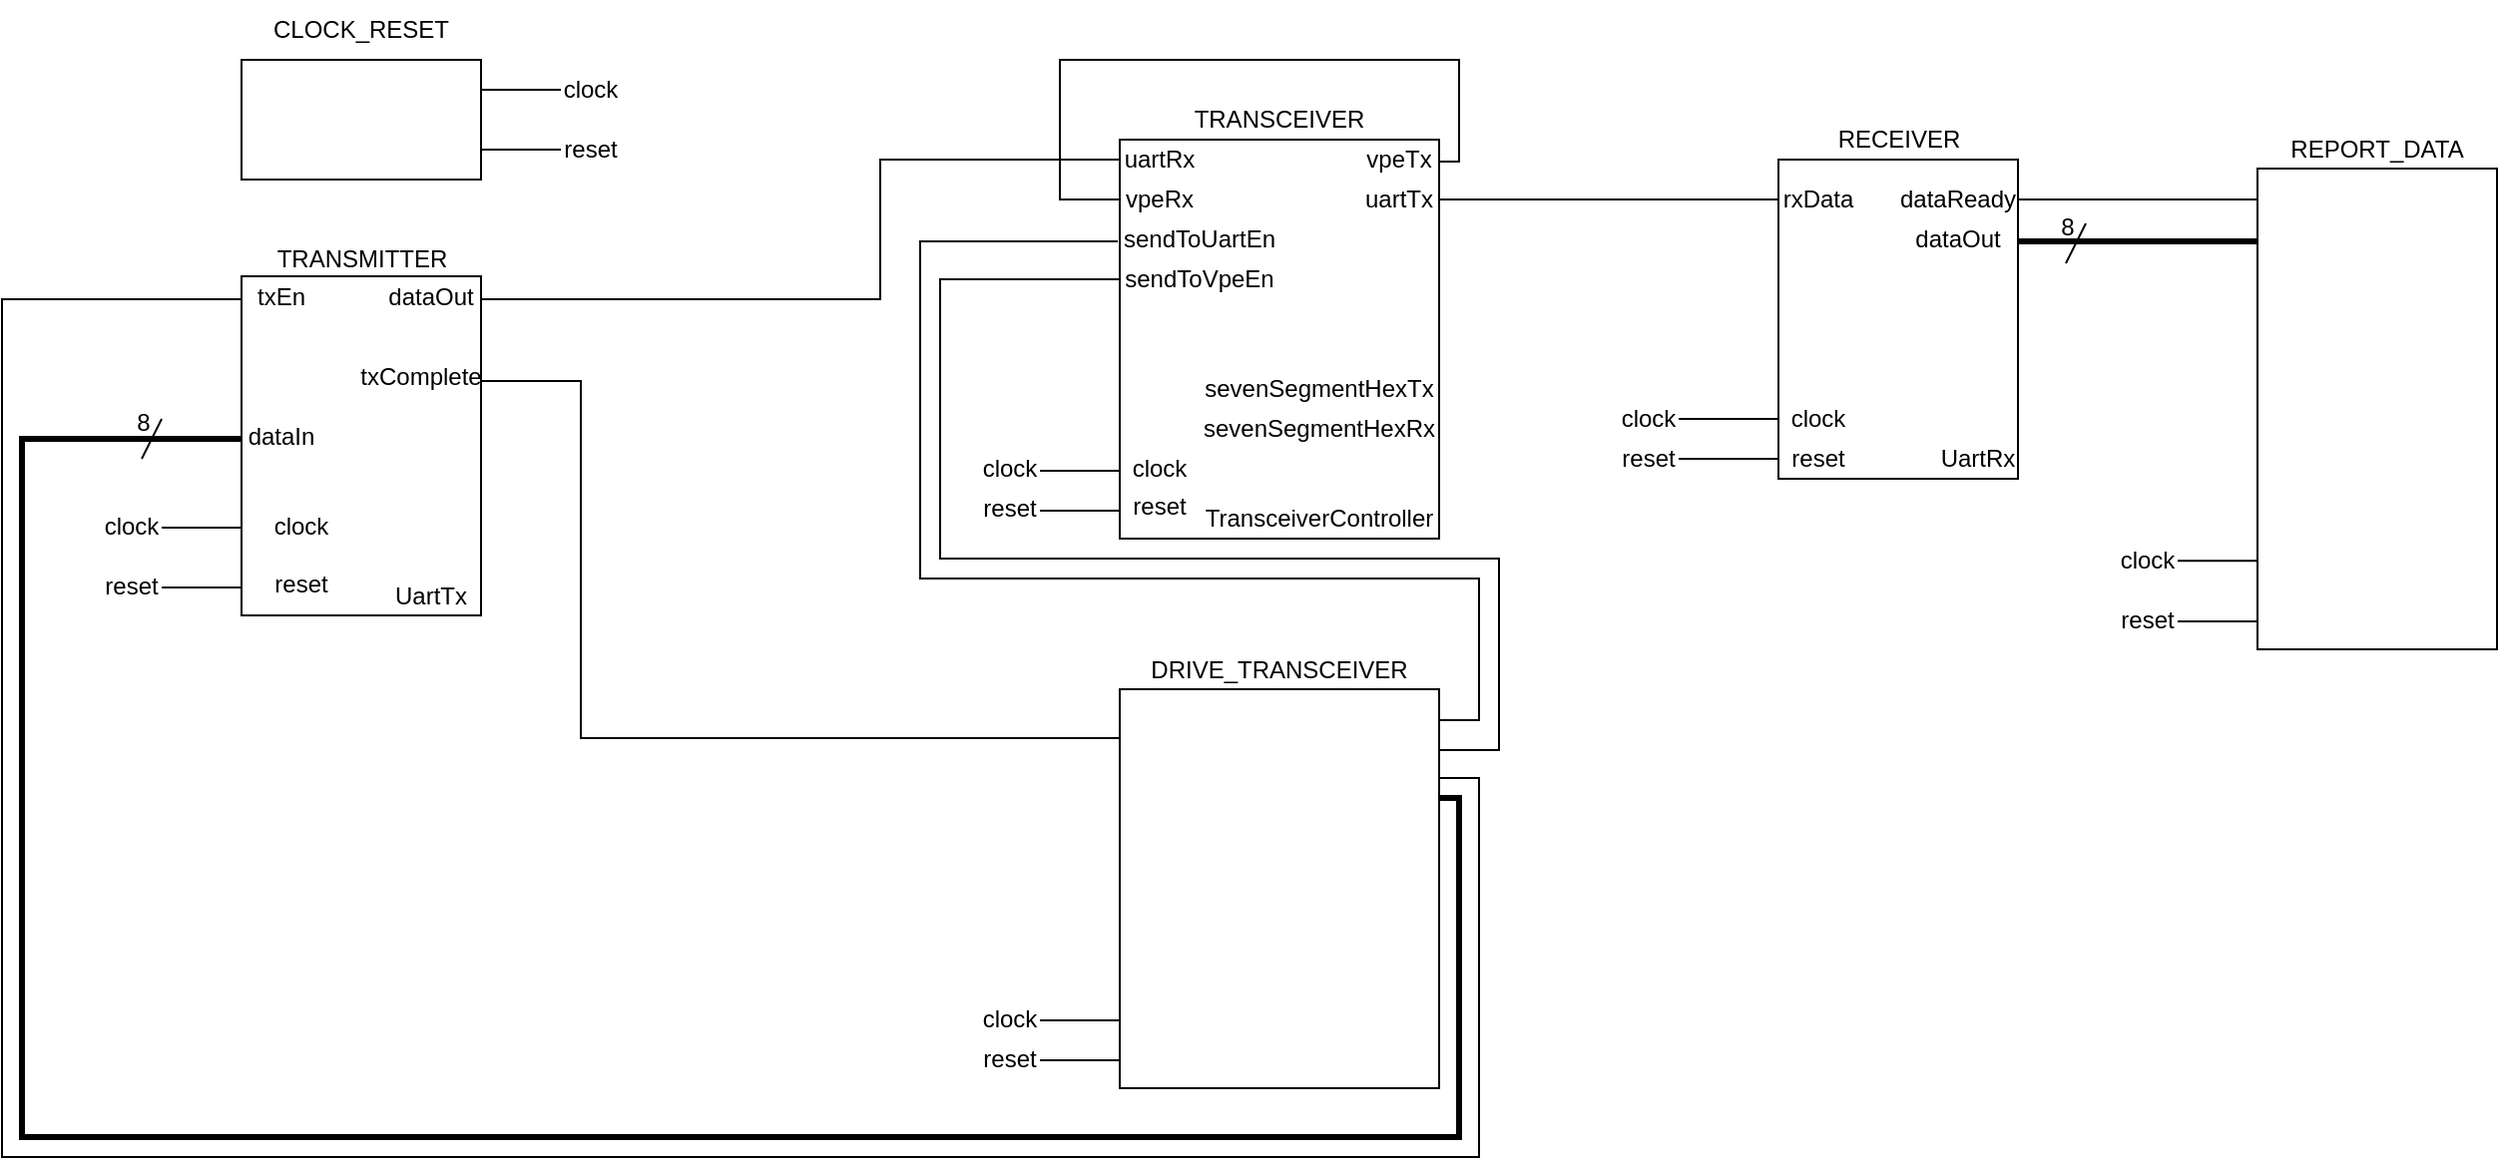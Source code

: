 <mxfile version="24.8.6">
  <diagram name="Page-1" id="arCQW1zM-l69kMIdwCCy">
    <mxGraphModel grid="1" page="1" gridSize="10" guides="1" tooltips="1" connect="1" arrows="1" fold="1" pageScale="1" pageWidth="1100" pageHeight="850" math="0" shadow="0">
      <root>
        <mxCell id="0" />
        <mxCell id="1" parent="0" />
        <mxCell id="tI_HXWFDfLpdDBglJMnz-1" value="" style="rounded=0;whiteSpace=wrap;html=1;" vertex="1" parent="1">
          <mxGeometry x="470" y="220" width="160" height="200" as="geometry" />
        </mxCell>
        <mxCell id="tI_HXWFDfLpdDBglJMnz-2" value="TRANSCEIVER" style="text;html=1;align=center;verticalAlign=middle;whiteSpace=wrap;rounded=0;" vertex="1" parent="1">
          <mxGeometry x="505" y="200" width="90" height="20" as="geometry" />
        </mxCell>
        <mxCell id="tI_HXWFDfLpdDBglJMnz-3" value="TransceiverController" style="text;html=1;align=center;verticalAlign=middle;whiteSpace=wrap;rounded=0;" vertex="1" parent="1">
          <mxGeometry x="510" y="400" width="120" height="20" as="geometry" />
        </mxCell>
        <mxCell id="tI_HXWFDfLpdDBglJMnz-4" value="" style="endArrow=none;html=1;rounded=0;" edge="1" parent="1">
          <mxGeometry width="50" height="50" relative="1" as="geometry">
            <mxPoint x="430" y="386" as="sourcePoint" />
            <mxPoint x="470" y="386" as="targetPoint" />
          </mxGeometry>
        </mxCell>
        <mxCell id="tI_HXWFDfLpdDBglJMnz-5" value="clock" style="text;html=1;align=center;verticalAlign=middle;whiteSpace=wrap;rounded=0;" vertex="1" parent="1">
          <mxGeometry x="400" y="370" width="30" height="30" as="geometry" />
        </mxCell>
        <mxCell id="tI_HXWFDfLpdDBglJMnz-6" value="" style="endArrow=none;html=1;rounded=0;" edge="1" parent="1">
          <mxGeometry width="50" height="50" relative="1" as="geometry">
            <mxPoint x="430" y="406" as="sourcePoint" />
            <mxPoint x="470" y="406" as="targetPoint" />
          </mxGeometry>
        </mxCell>
        <mxCell id="tI_HXWFDfLpdDBglJMnz-7" value="reset" style="text;html=1;align=center;verticalAlign=middle;whiteSpace=wrap;rounded=0;" vertex="1" parent="1">
          <mxGeometry x="400" y="390" width="30" height="30" as="geometry" />
        </mxCell>
        <mxCell id="tI_HXWFDfLpdDBglJMnz-8" value="clock" style="text;html=1;align=center;verticalAlign=middle;whiteSpace=wrap;rounded=0;" vertex="1" parent="1">
          <mxGeometry x="460" y="370" width="60" height="30" as="geometry" />
        </mxCell>
        <mxCell id="tI_HXWFDfLpdDBglJMnz-9" value="reset" style="text;html=1;align=center;verticalAlign=middle;whiteSpace=wrap;rounded=0;" vertex="1" parent="1">
          <mxGeometry x="460" y="389" width="60" height="30" as="geometry" />
        </mxCell>
        <mxCell id="tI_HXWFDfLpdDBglJMnz-10" value="uartRx" style="text;html=1;align=center;verticalAlign=middle;whiteSpace=wrap;rounded=0;" vertex="1" parent="1">
          <mxGeometry x="470" y="220" width="40" height="20" as="geometry" />
        </mxCell>
        <mxCell id="tI_HXWFDfLpdDBglJMnz-11" value="vpeRx" style="text;html=1;align=center;verticalAlign=middle;whiteSpace=wrap;rounded=0;" vertex="1" parent="1">
          <mxGeometry x="470" y="240" width="40" height="20" as="geometry" />
        </mxCell>
        <mxCell id="tI_HXWFDfLpdDBglJMnz-12" value="sendToUartEn" style="text;html=1;align=center;verticalAlign=middle;whiteSpace=wrap;rounded=0;" vertex="1" parent="1">
          <mxGeometry x="470" y="260" width="80" height="20" as="geometry" />
        </mxCell>
        <mxCell id="tI_HXWFDfLpdDBglJMnz-13" value="sendToVpeEn" style="text;html=1;align=center;verticalAlign=middle;whiteSpace=wrap;rounded=0;" vertex="1" parent="1">
          <mxGeometry x="470" y="280" width="80" height="20" as="geometry" />
        </mxCell>
        <mxCell id="tI_HXWFDfLpdDBglJMnz-14" value="vpeTx" style="text;html=1;align=center;verticalAlign=middle;whiteSpace=wrap;rounded=0;" vertex="1" parent="1">
          <mxGeometry x="590" y="220" width="40" height="20" as="geometry" />
        </mxCell>
        <mxCell id="tI_HXWFDfLpdDBglJMnz-15" value="uartTx" style="text;html=1;align=center;verticalAlign=middle;whiteSpace=wrap;rounded=0;" vertex="1" parent="1">
          <mxGeometry x="590" y="240" width="40" height="20" as="geometry" />
        </mxCell>
        <mxCell id="tI_HXWFDfLpdDBglJMnz-16" value="sevenSegmentHexTx" style="text;html=1;align=center;verticalAlign=middle;whiteSpace=wrap;rounded=0;" vertex="1" parent="1">
          <mxGeometry x="510" y="340" width="120" height="10" as="geometry" />
        </mxCell>
        <mxCell id="tI_HXWFDfLpdDBglJMnz-17" value="sevenSegmentHexRx" style="text;html=1;align=center;verticalAlign=middle;whiteSpace=wrap;rounded=0;" vertex="1" parent="1">
          <mxGeometry x="510" y="360" width="120" height="10" as="geometry" />
        </mxCell>
        <mxCell id="tI_HXWFDfLpdDBglJMnz-33" value="" style="endArrow=none;html=1;rounded=0;" edge="1" parent="1">
          <mxGeometry width="50" height="50" relative="1" as="geometry">
            <mxPoint x="630" y="250" as="sourcePoint" />
            <mxPoint x="800" y="250" as="targetPoint" />
          </mxGeometry>
        </mxCell>
        <mxCell id="tI_HXWFDfLpdDBglJMnz-34" value="" style="endArrow=none;html=1;rounded=0;" edge="1" parent="1">
          <mxGeometry width="50" height="50" relative="1" as="geometry">
            <mxPoint x="944" y="282" as="sourcePoint" />
            <mxPoint x="954" y="262" as="targetPoint" />
          </mxGeometry>
        </mxCell>
        <mxCell id="tI_HXWFDfLpdDBglJMnz-35" value="8" style="text;html=1;align=center;verticalAlign=middle;whiteSpace=wrap;rounded=0;" vertex="1" parent="1">
          <mxGeometry x="940" y="259" width="10" height="10" as="geometry" />
        </mxCell>
        <mxCell id="tI_HXWFDfLpdDBglJMnz-36" value="" style="rounded=0;whiteSpace=wrap;html=1;" vertex="1" parent="1">
          <mxGeometry x="800" y="230" width="120" height="160" as="geometry" />
        </mxCell>
        <mxCell id="tI_HXWFDfLpdDBglJMnz-37" value="rxData" style="text;html=1;align=center;verticalAlign=middle;whiteSpace=wrap;rounded=0;" vertex="1" parent="1">
          <mxGeometry x="800" y="245" width="40" height="10" as="geometry" />
        </mxCell>
        <mxCell id="tI_HXWFDfLpdDBglJMnz-38" value="RECEIVER" style="text;html=1;align=center;verticalAlign=middle;whiteSpace=wrap;rounded=0;" vertex="1" parent="1">
          <mxGeometry x="822.5" y="210" width="75" height="20" as="geometry" />
        </mxCell>
        <mxCell id="tI_HXWFDfLpdDBglJMnz-39" value="UartRx" style="text;html=1;align=center;verticalAlign=middle;whiteSpace=wrap;rounded=0;" vertex="1" parent="1">
          <mxGeometry x="880" y="370" width="40" height="20" as="geometry" />
        </mxCell>
        <mxCell id="tI_HXWFDfLpdDBglJMnz-40" value="clock" style="text;html=1;align=center;verticalAlign=middle;whiteSpace=wrap;rounded=0;" vertex="1" parent="1">
          <mxGeometry x="800" y="355" width="40" height="10" as="geometry" />
        </mxCell>
        <mxCell id="tI_HXWFDfLpdDBglJMnz-41" value="reset" style="text;html=1;align=center;verticalAlign=middle;whiteSpace=wrap;rounded=0;" vertex="1" parent="1">
          <mxGeometry x="800" y="375" width="40" height="10" as="geometry" />
        </mxCell>
        <mxCell id="tI_HXWFDfLpdDBglJMnz-42" value="clock" style="text;html=1;align=center;verticalAlign=middle;whiteSpace=wrap;rounded=0;" vertex="1" parent="1">
          <mxGeometry x="710" y="350" width="50" height="20" as="geometry" />
        </mxCell>
        <mxCell id="tI_HXWFDfLpdDBglJMnz-43" value="" style="endArrow=none;html=1;rounded=0;entryX=0;entryY=0.5;entryDx=0;entryDy=0;" edge="1" parent="1">
          <mxGeometry width="50" height="50" relative="1" as="geometry">
            <mxPoint x="750" y="360" as="sourcePoint" />
            <mxPoint x="800" y="360" as="targetPoint" />
          </mxGeometry>
        </mxCell>
        <mxCell id="tI_HXWFDfLpdDBglJMnz-44" value="reset" style="text;html=1;align=center;verticalAlign=middle;whiteSpace=wrap;rounded=0;" vertex="1" parent="1">
          <mxGeometry x="710" y="370" width="50" height="20" as="geometry" />
        </mxCell>
        <mxCell id="tI_HXWFDfLpdDBglJMnz-45" value="" style="endArrow=none;html=1;rounded=0;entryX=0;entryY=0.5;entryDx=0;entryDy=0;" edge="1" parent="1">
          <mxGeometry width="50" height="50" relative="1" as="geometry">
            <mxPoint x="750" y="380" as="sourcePoint" />
            <mxPoint x="800" y="380" as="targetPoint" />
          </mxGeometry>
        </mxCell>
        <mxCell id="tI_HXWFDfLpdDBglJMnz-46" value="dataReady" style="text;html=1;align=center;verticalAlign=middle;whiteSpace=wrap;rounded=0;" vertex="1" parent="1">
          <mxGeometry x="860" y="245" width="60" height="10" as="geometry" />
        </mxCell>
        <mxCell id="tI_HXWFDfLpdDBglJMnz-47" value="dataOut" style="text;html=1;align=center;verticalAlign=middle;whiteSpace=wrap;rounded=0;" vertex="1" parent="1">
          <mxGeometry x="860" y="265" width="60" height="10" as="geometry" />
        </mxCell>
        <mxCell id="tI_HXWFDfLpdDBglJMnz-48" value="" style="endArrow=none;html=1;rounded=0;strokeWidth=3;" edge="1" parent="1">
          <mxGeometry width="50" height="50" relative="1" as="geometry">
            <mxPoint x="920" y="271" as="sourcePoint" />
            <mxPoint x="1040" y="271" as="targetPoint" />
          </mxGeometry>
        </mxCell>
        <mxCell id="tI_HXWFDfLpdDBglJMnz-49" value="" style="rounded=0;whiteSpace=wrap;html=1;" vertex="1" parent="1">
          <mxGeometry x="1040" y="234.5" width="120" height="241" as="geometry" />
        </mxCell>
        <mxCell id="tI_HXWFDfLpdDBglJMnz-50" value="REPORT_DATA" style="text;html=1;align=center;verticalAlign=middle;whiteSpace=wrap;rounded=0;" vertex="1" parent="1">
          <mxGeometry x="1055" y="214.5" width="90" height="20" as="geometry" />
        </mxCell>
        <mxCell id="tI_HXWFDfLpdDBglJMnz-51" value="" style="endArrow=none;html=1;rounded=0;" edge="1" parent="1">
          <mxGeometry width="50" height="50" relative="1" as="geometry">
            <mxPoint x="1000" y="431.16" as="sourcePoint" />
            <mxPoint x="1040" y="431.16" as="targetPoint" />
          </mxGeometry>
        </mxCell>
        <mxCell id="tI_HXWFDfLpdDBglJMnz-52" value="clock" style="text;html=1;align=center;verticalAlign=middle;whiteSpace=wrap;rounded=0;" vertex="1" parent="1">
          <mxGeometry x="970" y="415.5" width="30" height="30" as="geometry" />
        </mxCell>
        <mxCell id="tI_HXWFDfLpdDBglJMnz-53" value="" style="endArrow=none;html=1;rounded=0;" edge="1" parent="1">
          <mxGeometry width="50" height="50" relative="1" as="geometry">
            <mxPoint x="1000" y="461.5" as="sourcePoint" />
            <mxPoint x="1040" y="461.5" as="targetPoint" />
          </mxGeometry>
        </mxCell>
        <mxCell id="tI_HXWFDfLpdDBglJMnz-54" value="reset" style="text;html=1;align=center;verticalAlign=middle;whiteSpace=wrap;rounded=0;" vertex="1" parent="1">
          <mxGeometry x="970" y="445.5" width="30" height="30" as="geometry" />
        </mxCell>
        <mxCell id="tI_HXWFDfLpdDBglJMnz-55" value="" style="endArrow=none;html=1;rounded=0;" edge="1" parent="1">
          <mxGeometry width="50" height="50" relative="1" as="geometry">
            <mxPoint x="920" y="250" as="sourcePoint" />
            <mxPoint x="1040" y="250" as="targetPoint" />
          </mxGeometry>
        </mxCell>
        <mxCell id="tI_HXWFDfLpdDBglJMnz-56" value="" style="endArrow=none;html=1;rounded=0;" edge="1" parent="1">
          <mxGeometry width="50" height="50" relative="1" as="geometry">
            <mxPoint x="150" y="195" as="sourcePoint" />
            <mxPoint x="190" y="195" as="targetPoint" />
          </mxGeometry>
        </mxCell>
        <mxCell id="tI_HXWFDfLpdDBglJMnz-57" value="clock" style="text;html=1;align=center;verticalAlign=middle;whiteSpace=wrap;rounded=0;" vertex="1" parent="1">
          <mxGeometry x="190" y="180" width="30" height="30" as="geometry" />
        </mxCell>
        <mxCell id="tI_HXWFDfLpdDBglJMnz-58" value="" style="endArrow=none;html=1;rounded=0;" edge="1" parent="1">
          <mxGeometry width="50" height="50" relative="1" as="geometry">
            <mxPoint x="150" y="225" as="sourcePoint" />
            <mxPoint x="190" y="225" as="targetPoint" />
          </mxGeometry>
        </mxCell>
        <mxCell id="tI_HXWFDfLpdDBglJMnz-59" value="reset" style="text;html=1;align=center;verticalAlign=middle;whiteSpace=wrap;rounded=0;" vertex="1" parent="1">
          <mxGeometry x="190" y="210" width="30" height="30" as="geometry" />
        </mxCell>
        <mxCell id="tI_HXWFDfLpdDBglJMnz-64" value="" style="rounded=0;whiteSpace=wrap;html=1;" vertex="1" parent="1">
          <mxGeometry x="30" y="180" width="120" height="60" as="geometry" />
        </mxCell>
        <mxCell id="tI_HXWFDfLpdDBglJMnz-65" value="CLOCK_RESET" style="text;html=1;align=center;verticalAlign=middle;whiteSpace=wrap;rounded=0;" vertex="1" parent="1">
          <mxGeometry x="45" y="150" width="90" height="30" as="geometry" />
        </mxCell>
        <mxCell id="tI_HXWFDfLpdDBglJMnz-66" value="" style="rounded=0;whiteSpace=wrap;html=1;" vertex="1" parent="1">
          <mxGeometry x="30" y="288.5" width="120" height="170" as="geometry" />
        </mxCell>
        <mxCell id="tI_HXWFDfLpdDBglJMnz-67" value="TRANSMITTER" style="text;html=1;align=center;verticalAlign=middle;whiteSpace=wrap;rounded=0;" vertex="1" parent="1">
          <mxGeometry x="42.5" y="271.5" width="95" height="17" as="geometry" />
        </mxCell>
        <mxCell id="tI_HXWFDfLpdDBglJMnz-68" value="UartTx" style="text;html=1;align=center;verticalAlign=middle;whiteSpace=wrap;rounded=0;" vertex="1" parent="1">
          <mxGeometry x="100" y="438.5" width="50" height="20" as="geometry" />
        </mxCell>
        <mxCell id="tI_HXWFDfLpdDBglJMnz-69" value="dataOut" style="text;html=1;align=center;verticalAlign=middle;whiteSpace=wrap;rounded=0;" vertex="1" parent="1">
          <mxGeometry x="100" y="288.5" width="50" height="20" as="geometry" />
        </mxCell>
        <mxCell id="tI_HXWFDfLpdDBglJMnz-70" value="dataIn" style="text;html=1;align=center;verticalAlign=middle;whiteSpace=wrap;rounded=0;" vertex="1" parent="1">
          <mxGeometry x="30" y="358.5" width="40" height="20" as="geometry" />
        </mxCell>
        <mxCell id="tI_HXWFDfLpdDBglJMnz-71" value="" style="endArrow=none;html=1;rounded=0;" edge="1" parent="1">
          <mxGeometry width="50" height="50" relative="1" as="geometry">
            <mxPoint x="-10" y="414.5" as="sourcePoint" />
            <mxPoint x="30" y="414.5" as="targetPoint" />
          </mxGeometry>
        </mxCell>
        <mxCell id="tI_HXWFDfLpdDBglJMnz-72" value="clock" style="text;html=1;align=center;verticalAlign=middle;whiteSpace=wrap;rounded=0;" vertex="1" parent="1">
          <mxGeometry x="-40" y="398.5" width="30" height="30" as="geometry" />
        </mxCell>
        <mxCell id="tI_HXWFDfLpdDBglJMnz-73" value="" style="endArrow=none;html=1;rounded=0;" edge="1" parent="1">
          <mxGeometry width="50" height="50" relative="1" as="geometry">
            <mxPoint x="-10" y="444.5" as="sourcePoint" />
            <mxPoint x="30" y="444.5" as="targetPoint" />
          </mxGeometry>
        </mxCell>
        <mxCell id="tI_HXWFDfLpdDBglJMnz-74" value="reset" style="text;html=1;align=center;verticalAlign=middle;whiteSpace=wrap;rounded=0;" vertex="1" parent="1">
          <mxGeometry x="-40" y="428.5" width="30" height="30" as="geometry" />
        </mxCell>
        <mxCell id="tI_HXWFDfLpdDBglJMnz-75" value="clock" style="text;html=1;align=center;verticalAlign=middle;whiteSpace=wrap;rounded=0;" vertex="1" parent="1">
          <mxGeometry x="30" y="398.5" width="60" height="30" as="geometry" />
        </mxCell>
        <mxCell id="tI_HXWFDfLpdDBglJMnz-76" value="reset" style="text;html=1;align=center;verticalAlign=middle;whiteSpace=wrap;rounded=0;" vertex="1" parent="1">
          <mxGeometry x="30" y="427.5" width="60" height="30" as="geometry" />
        </mxCell>
        <mxCell id="tI_HXWFDfLpdDBglJMnz-77" value="txComplete" style="text;html=1;align=center;verticalAlign=middle;whiteSpace=wrap;rounded=0;" vertex="1" parent="1">
          <mxGeometry x="90" y="328.5" width="60" height="20" as="geometry" />
        </mxCell>
        <mxCell id="tI_HXWFDfLpdDBglJMnz-78" value="txEn" style="text;html=1;align=center;verticalAlign=middle;whiteSpace=wrap;rounded=0;" vertex="1" parent="1">
          <mxGeometry x="30" y="291" width="40" height="15" as="geometry" />
        </mxCell>
        <mxCell id="tI_HXWFDfLpdDBglJMnz-79" value="" style="endArrow=none;html=1;rounded=0;" edge="1" parent="1">
          <mxGeometry width="50" height="50" relative="1" as="geometry">
            <mxPoint x="150" y="300" as="sourcePoint" />
            <mxPoint x="470" y="230" as="targetPoint" />
            <Array as="points">
              <mxPoint x="350" y="300" />
              <mxPoint x="350" y="230" />
            </Array>
          </mxGeometry>
        </mxCell>
        <mxCell id="tI_HXWFDfLpdDBglJMnz-80" value="" style="endArrow=none;html=1;rounded=0;" edge="1" parent="1">
          <mxGeometry width="50" height="50" relative="1" as="geometry">
            <mxPoint x="-20" y="380" as="sourcePoint" />
            <mxPoint x="-10" y="360" as="targetPoint" />
          </mxGeometry>
        </mxCell>
        <mxCell id="tI_HXWFDfLpdDBglJMnz-81" value="8" style="text;html=1;align=center;verticalAlign=middle;whiteSpace=wrap;rounded=0;" vertex="1" parent="1">
          <mxGeometry x="-24" y="357" width="10" height="10" as="geometry" />
        </mxCell>
        <mxCell id="tI_HXWFDfLpdDBglJMnz-82" value="" style="rounded=0;whiteSpace=wrap;html=1;" vertex="1" parent="1">
          <mxGeometry x="470" y="495.5" width="160" height="200" as="geometry" />
        </mxCell>
        <mxCell id="tI_HXWFDfLpdDBglJMnz-83" value="DRIVE_TRANSCEIVER" style="text;html=1;align=center;verticalAlign=middle;whiteSpace=wrap;rounded=0;" vertex="1" parent="1">
          <mxGeometry x="485" y="475.5" width="130" height="20" as="geometry" />
        </mxCell>
        <mxCell id="tI_HXWFDfLpdDBglJMnz-84" value="" style="endArrow=none;html=1;rounded=0;" edge="1" parent="1">
          <mxGeometry width="50" height="50" relative="1" as="geometry">
            <mxPoint x="430" y="661.5" as="sourcePoint" />
            <mxPoint x="470" y="661.5" as="targetPoint" />
          </mxGeometry>
        </mxCell>
        <mxCell id="tI_HXWFDfLpdDBglJMnz-85" value="clock" style="text;html=1;align=center;verticalAlign=middle;whiteSpace=wrap;rounded=0;" vertex="1" parent="1">
          <mxGeometry x="400" y="645.5" width="30" height="30" as="geometry" />
        </mxCell>
        <mxCell id="tI_HXWFDfLpdDBglJMnz-86" value="" style="endArrow=none;html=1;rounded=0;" edge="1" parent="1">
          <mxGeometry width="50" height="50" relative="1" as="geometry">
            <mxPoint x="430" y="681.5" as="sourcePoint" />
            <mxPoint x="470" y="681.5" as="targetPoint" />
          </mxGeometry>
        </mxCell>
        <mxCell id="tI_HXWFDfLpdDBglJMnz-87" value="reset" style="text;html=1;align=center;verticalAlign=middle;whiteSpace=wrap;rounded=0;" vertex="1" parent="1">
          <mxGeometry x="400" y="665.5" width="30" height="30" as="geometry" />
        </mxCell>
        <mxCell id="tI_HXWFDfLpdDBglJMnz-88" value="" style="endArrow=none;html=1;rounded=0;" edge="1" parent="1">
          <mxGeometry width="50" height="50" relative="1" as="geometry">
            <mxPoint x="630" y="231" as="sourcePoint" />
            <mxPoint x="470" y="250" as="targetPoint" />
            <Array as="points">
              <mxPoint x="640" y="231" />
              <mxPoint x="640" y="180" />
              <mxPoint x="440" y="180" />
              <mxPoint x="440" y="250" />
            </Array>
          </mxGeometry>
        </mxCell>
        <mxCell id="tI_HXWFDfLpdDBglJMnz-89" value="" style="endArrow=none;html=1;rounded=0;" edge="1" parent="1">
          <mxGeometry width="50" height="50" relative="1" as="geometry">
            <mxPoint x="630" y="511" as="sourcePoint" />
            <mxPoint x="469" y="271" as="targetPoint" />
            <Array as="points">
              <mxPoint x="650" y="511" />
              <mxPoint x="650" y="440" />
              <mxPoint x="370" y="440" />
              <mxPoint x="370" y="271" />
            </Array>
          </mxGeometry>
        </mxCell>
        <mxCell id="tI_HXWFDfLpdDBglJMnz-90" value="" style="endArrow=none;html=1;rounded=0;" edge="1" parent="1">
          <mxGeometry width="50" height="50" relative="1" as="geometry">
            <mxPoint x="630" y="526" as="sourcePoint" />
            <mxPoint x="470" y="290" as="targetPoint" />
            <Array as="points">
              <mxPoint x="660" y="526" />
              <mxPoint x="660" y="430" />
              <mxPoint x="380" y="430" />
              <mxPoint x="380" y="290" />
            </Array>
          </mxGeometry>
        </mxCell>
        <mxCell id="tI_HXWFDfLpdDBglJMnz-91" value="" style="endArrow=none;html=1;rounded=0;" edge="1" parent="1">
          <mxGeometry width="50" height="50" relative="1" as="geometry">
            <mxPoint x="150" y="341" as="sourcePoint" />
            <mxPoint x="470" y="520" as="targetPoint" />
            <Array as="points">
              <mxPoint x="200" y="341" />
              <mxPoint x="200" y="520" />
            </Array>
          </mxGeometry>
        </mxCell>
        <mxCell id="tI_HXWFDfLpdDBglJMnz-92" value="" style="endArrow=none;html=1;rounded=0;strokeWidth=3;" edge="1" parent="1">
          <mxGeometry width="50" height="50" relative="1" as="geometry">
            <mxPoint x="630" y="550" as="sourcePoint" />
            <mxPoint x="30" y="370" as="targetPoint" />
            <Array as="points">
              <mxPoint x="640" y="550" />
              <mxPoint x="640" y="720" />
              <mxPoint x="-80" y="720" />
              <mxPoint x="-80" y="370" />
            </Array>
          </mxGeometry>
        </mxCell>
        <mxCell id="tI_HXWFDfLpdDBglJMnz-93" value="" style="endArrow=none;html=1;rounded=0;" edge="1" parent="1">
          <mxGeometry width="50" height="50" relative="1" as="geometry">
            <mxPoint x="630" y="540" as="sourcePoint" />
            <mxPoint x="30" y="300" as="targetPoint" />
            <Array as="points">
              <mxPoint x="650" y="540" />
              <mxPoint x="650" y="730" />
              <mxPoint x="-90" y="730" />
              <mxPoint x="-90" y="300" />
            </Array>
          </mxGeometry>
        </mxCell>
      </root>
    </mxGraphModel>
  </diagram>
</mxfile>
